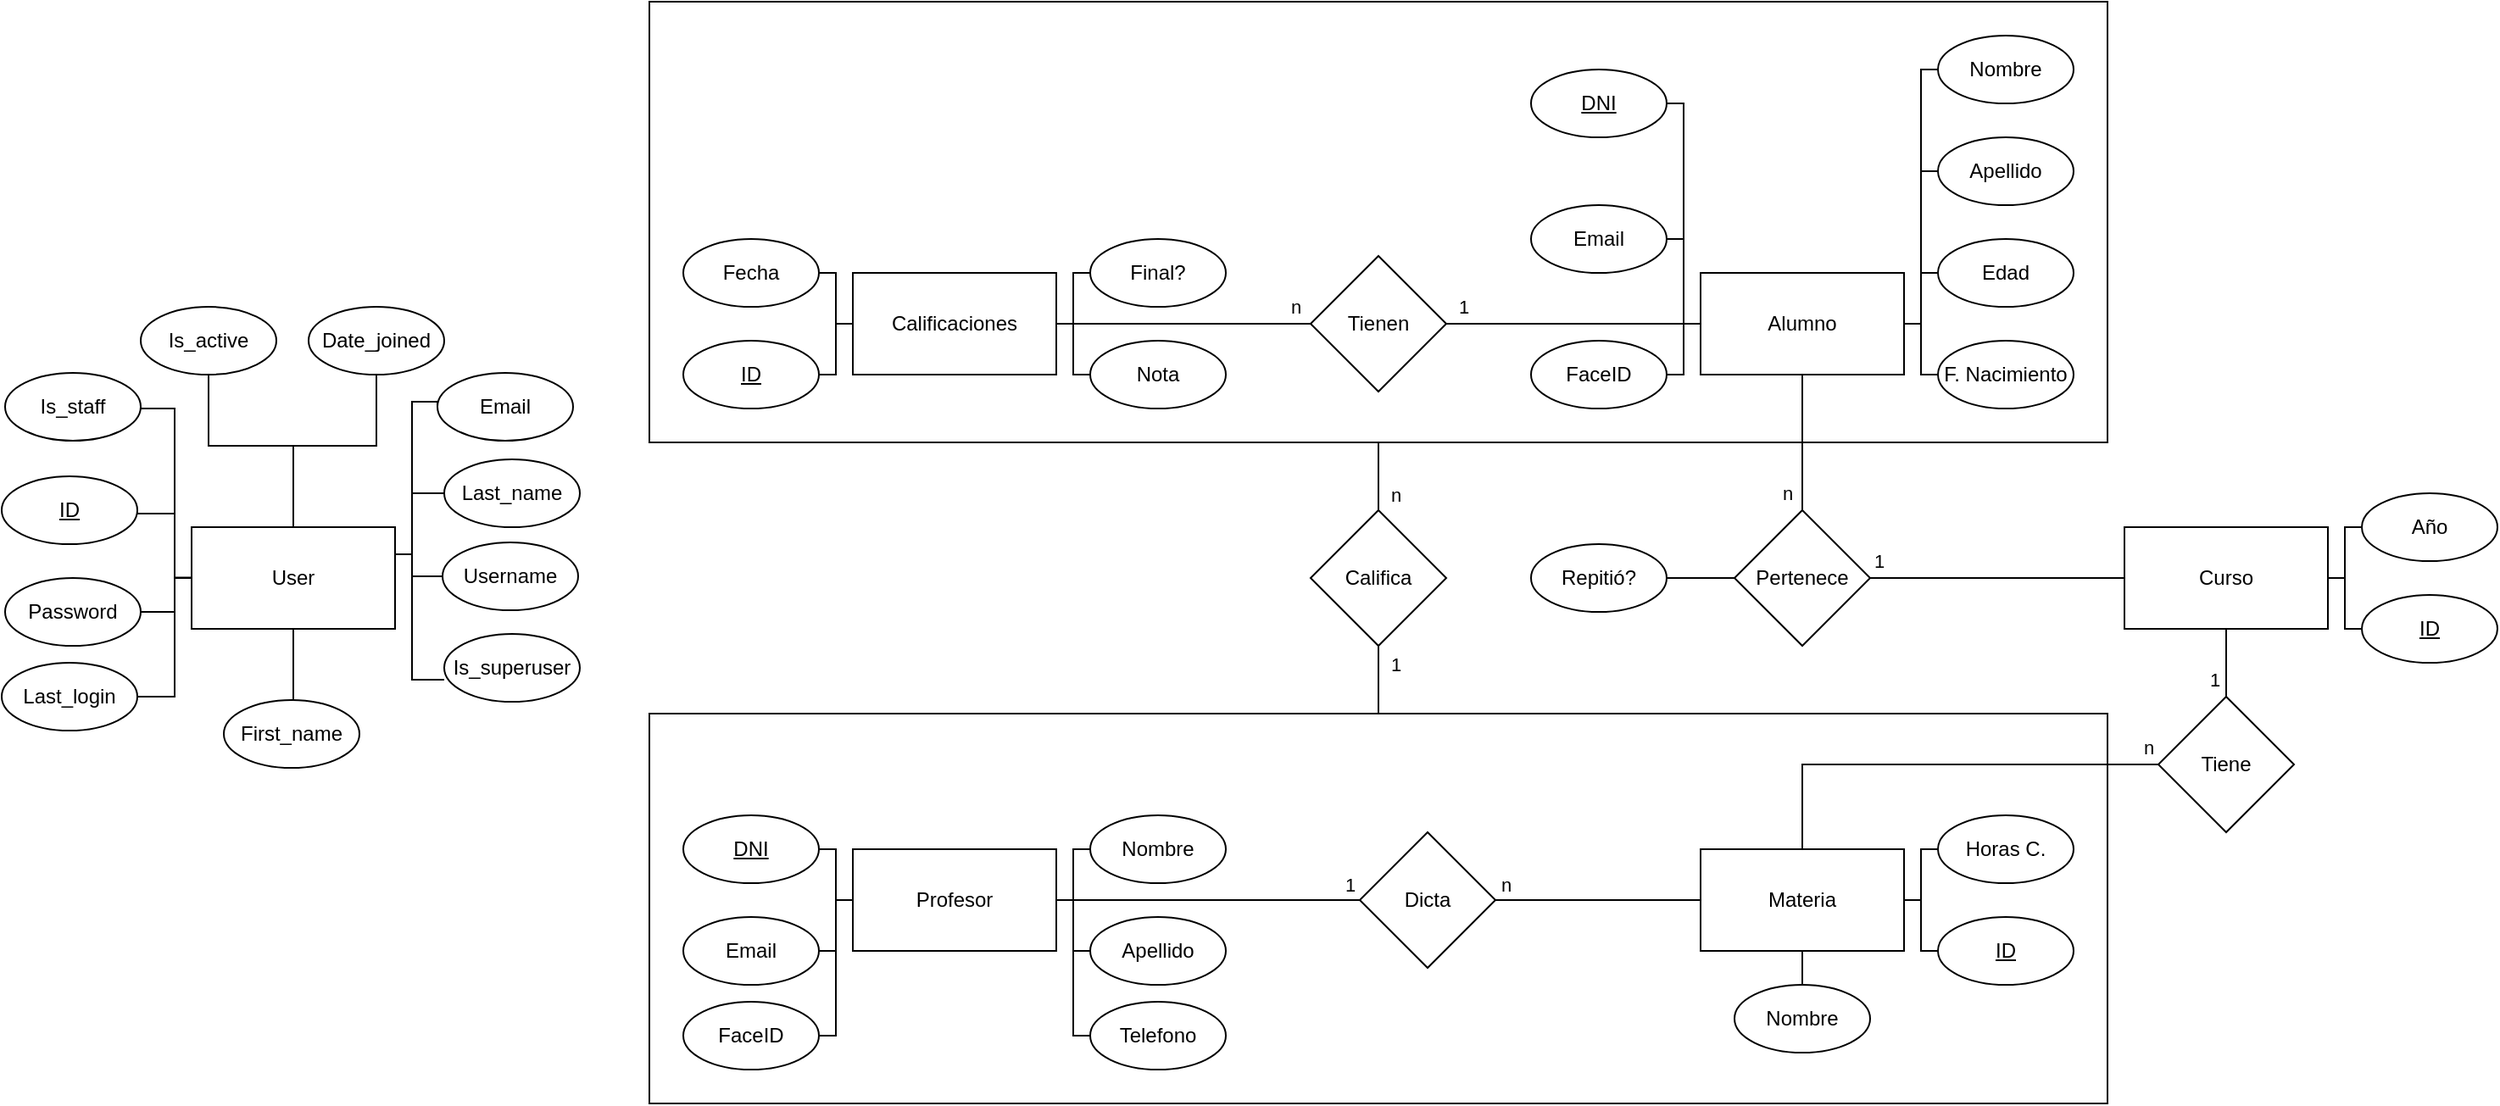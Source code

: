 <mxfile version="24.7.6">
  <diagram id="R2lEEEUBdFMjLlhIrx00" name="Page-1">
    <mxGraphModel grid="1" page="1" gridSize="10" guides="1" tooltips="1" connect="1" arrows="1" fold="1" pageScale="1" pageWidth="850" pageHeight="1100" math="0" shadow="0" extFonts="Permanent Marker^https://fonts.googleapis.com/css?family=Permanent+Marker">
      <root>
        <mxCell id="0" />
        <mxCell id="1" parent="0" />
        <mxCell id="k8_jNvHrLggQzwSoWiRg-73" value="" style="rounded=0;whiteSpace=wrap;html=1;fillColor=none;" vertex="1" parent="1">
          <mxGeometry x="30" y="30" width="860" height="260" as="geometry" />
        </mxCell>
        <mxCell id="k8_jNvHrLggQzwSoWiRg-87" style="edgeStyle=orthogonalEdgeStyle;rounded=0;orthogonalLoop=1;jettySize=auto;html=1;exitX=0.5;exitY=0;exitDx=0;exitDy=0;entryX=0.5;entryY=1;entryDx=0;entryDy=0;endArrow=none;endFill=0;" edge="1" parent="1" source="k8_jNvHrLggQzwSoWiRg-58" target="k8_jNvHrLggQzwSoWiRg-86">
          <mxGeometry relative="1" as="geometry" />
        </mxCell>
        <mxCell id="k8_jNvHrLggQzwSoWiRg-90" value="1" style="edgeLabel;html=1;align=center;verticalAlign=middle;resizable=0;points=[];" connectable="0" vertex="1" parent="k8_jNvHrLggQzwSoWiRg-87">
          <mxGeometry x="0.38" relative="1" as="geometry">
            <mxPoint x="10" y="-2" as="offset" />
          </mxGeometry>
        </mxCell>
        <mxCell id="k8_jNvHrLggQzwSoWiRg-58" value="" style="rounded=0;whiteSpace=wrap;html=1;fillColor=none;" vertex="1" parent="1">
          <mxGeometry x="30" y="450" width="860" height="230" as="geometry" />
        </mxCell>
        <mxCell id="k8_jNvHrLggQzwSoWiRg-37" style="edgeStyle=orthogonalEdgeStyle;rounded=0;orthogonalLoop=1;jettySize=auto;html=1;exitX=0;exitY=0.5;exitDx=0;exitDy=0;entryX=1;entryY=0.5;entryDx=0;entryDy=0;endArrow=none;endFill=0;" edge="1" parent="1" source="pmkh8e25fpv3-B7UxwSU-1" target="k8_jNvHrLggQzwSoWiRg-35">
          <mxGeometry relative="1" as="geometry">
            <Array as="points">
              <mxPoint x="140" y="560" />
              <mxPoint x="140" y="590" />
            </Array>
          </mxGeometry>
        </mxCell>
        <mxCell id="k8_jNvHrLggQzwSoWiRg-38" style="edgeStyle=orthogonalEdgeStyle;rounded=0;orthogonalLoop=1;jettySize=auto;html=1;exitX=0;exitY=0.5;exitDx=0;exitDy=0;entryX=1;entryY=0.5;entryDx=0;entryDy=0;endArrow=none;endFill=0;" edge="1" parent="1" source="pmkh8e25fpv3-B7UxwSU-1" target="k8_jNvHrLggQzwSoWiRg-36">
          <mxGeometry relative="1" as="geometry">
            <Array as="points">
              <mxPoint x="140" y="560" />
              <mxPoint x="140" y="530" />
            </Array>
          </mxGeometry>
        </mxCell>
        <mxCell id="k8_jNvHrLggQzwSoWiRg-39" style="edgeStyle=orthogonalEdgeStyle;rounded=0;orthogonalLoop=1;jettySize=auto;html=1;exitX=1;exitY=0.5;exitDx=0;exitDy=0;entryX=0;entryY=0.5;entryDx=0;entryDy=0;endArrow=none;endFill=0;" edge="1" parent="1" source="pmkh8e25fpv3-B7UxwSU-1" target="k8_jNvHrLggQzwSoWiRg-34">
          <mxGeometry relative="1" as="geometry">
            <Array as="points">
              <mxPoint x="280" y="560" />
              <mxPoint x="280" y="530" />
            </Array>
          </mxGeometry>
        </mxCell>
        <mxCell id="k8_jNvHrLggQzwSoWiRg-40" style="edgeStyle=orthogonalEdgeStyle;rounded=0;orthogonalLoop=1;jettySize=auto;html=1;exitX=1;exitY=0.5;exitDx=0;exitDy=0;entryX=0;entryY=0.5;entryDx=0;entryDy=0;endArrow=none;endFill=0;" edge="1" parent="1" source="pmkh8e25fpv3-B7UxwSU-1" target="k8_jNvHrLggQzwSoWiRg-33">
          <mxGeometry relative="1" as="geometry">
            <Array as="points">
              <mxPoint x="280" y="560" />
              <mxPoint x="280" y="590" />
            </Array>
          </mxGeometry>
        </mxCell>
        <mxCell id="k8_jNvHrLggQzwSoWiRg-59" style="edgeStyle=orthogonalEdgeStyle;rounded=0;orthogonalLoop=1;jettySize=auto;html=1;exitX=1;exitY=0.5;exitDx=0;exitDy=0;entryX=0;entryY=0.5;entryDx=0;entryDy=0;endArrow=none;endFill=0;" edge="1" parent="1" source="pmkh8e25fpv3-B7UxwSU-1" target="k8_jNvHrLggQzwSoWiRg-51">
          <mxGeometry relative="1" as="geometry" />
        </mxCell>
        <mxCell id="k8_jNvHrLggQzwSoWiRg-69" style="edgeStyle=orthogonalEdgeStyle;rounded=0;orthogonalLoop=1;jettySize=auto;html=1;exitX=1;exitY=0.5;exitDx=0;exitDy=0;entryX=0;entryY=0.5;entryDx=0;entryDy=0;endArrow=none;endFill=0;" edge="1" parent="1" source="pmkh8e25fpv3-B7UxwSU-1">
          <mxGeometry relative="1" as="geometry">
            <Array as="points">
              <mxPoint x="280" y="560" />
              <mxPoint x="280" y="640" />
            </Array>
            <mxPoint x="290" y="640" as="targetPoint" />
          </mxGeometry>
        </mxCell>
        <mxCell id="k8_jNvHrLggQzwSoWiRg-71" style="edgeStyle=orthogonalEdgeStyle;rounded=0;orthogonalLoop=1;jettySize=auto;html=1;exitX=0;exitY=0.5;exitDx=0;exitDy=0;entryX=1;entryY=0.5;entryDx=0;entryDy=0;endArrow=none;endFill=0;" edge="1" parent="1" source="pmkh8e25fpv3-B7UxwSU-1" target="k8_jNvHrLggQzwSoWiRg-61">
          <mxGeometry relative="1" as="geometry">
            <Array as="points">
              <mxPoint x="140" y="560" />
              <mxPoint x="140" y="640" />
            </Array>
          </mxGeometry>
        </mxCell>
        <mxCell id="pmkh8e25fpv3-B7UxwSU-1" value="Profesor" style="rounded=0;whiteSpace=wrap;html=1;" vertex="1" parent="1">
          <mxGeometry x="150" y="530" width="120" height="60" as="geometry" />
        </mxCell>
        <mxCell id="k8_jNvHrLggQzwSoWiRg-107" style="edgeStyle=orthogonalEdgeStyle;rounded=0;orthogonalLoop=1;jettySize=auto;html=1;exitX=1;exitY=0.5;exitDx=0;exitDy=0;entryX=0;entryY=0.5;entryDx=0;entryDy=0;endArrow=none;endFill=0;" edge="1" parent="1" source="pmkh8e25fpv3-B7UxwSU-3" target="k8_jNvHrLggQzwSoWiRg-84">
          <mxGeometry relative="1" as="geometry">
            <Array as="points">
              <mxPoint x="1030" y="370" />
              <mxPoint x="1030" y="400" />
            </Array>
          </mxGeometry>
        </mxCell>
        <mxCell id="k8_jNvHrLggQzwSoWiRg-108" style="edgeStyle=orthogonalEdgeStyle;rounded=0;orthogonalLoop=1;jettySize=auto;html=1;exitX=1;exitY=0.5;exitDx=0;exitDy=0;entryX=0;entryY=0.5;entryDx=0;entryDy=0;endArrow=none;endFill=0;" edge="1" parent="1" source="pmkh8e25fpv3-B7UxwSU-3" target="k8_jNvHrLggQzwSoWiRg-83">
          <mxGeometry relative="1" as="geometry">
            <Array as="points">
              <mxPoint x="1030" y="370" />
              <mxPoint x="1030" y="340" />
            </Array>
          </mxGeometry>
        </mxCell>
        <mxCell id="pmkh8e25fpv3-B7UxwSU-3" value="Curso" style="rounded=0;whiteSpace=wrap;html=1;" vertex="1" parent="1">
          <mxGeometry x="900" y="340" width="120" height="60" as="geometry" />
        </mxCell>
        <mxCell id="k8_jNvHrLggQzwSoWiRg-48" style="edgeStyle=orthogonalEdgeStyle;rounded=0;orthogonalLoop=1;jettySize=auto;html=1;exitX=0.5;exitY=1;exitDx=0;exitDy=0;entryX=0.5;entryY=0;entryDx=0;entryDy=0;endArrow=none;endFill=0;" edge="1" parent="1" source="pmkh8e25fpv3-B7UxwSU-4" target="k8_jNvHrLggQzwSoWiRg-47">
          <mxGeometry relative="1" as="geometry" />
        </mxCell>
        <mxCell id="k8_jNvHrLggQzwSoWiRg-49" style="edgeStyle=orthogonalEdgeStyle;rounded=0;orthogonalLoop=1;jettySize=auto;html=1;exitX=1;exitY=0.5;exitDx=0;exitDy=0;entryX=0;entryY=0.5;entryDx=0;entryDy=0;endArrow=none;endFill=0;" edge="1" parent="1" source="pmkh8e25fpv3-B7UxwSU-4" target="k8_jNvHrLggQzwSoWiRg-45">
          <mxGeometry relative="1" as="geometry">
            <Array as="points">
              <mxPoint x="780" y="560" />
              <mxPoint x="780" y="590" />
            </Array>
          </mxGeometry>
        </mxCell>
        <mxCell id="k8_jNvHrLggQzwSoWiRg-50" style="edgeStyle=orthogonalEdgeStyle;rounded=0;orthogonalLoop=1;jettySize=auto;html=1;exitX=1;exitY=0.5;exitDx=0;exitDy=0;entryX=0;entryY=0.5;entryDx=0;entryDy=0;endArrow=none;endFill=0;" edge="1" parent="1" source="pmkh8e25fpv3-B7UxwSU-4" target="k8_jNvHrLggQzwSoWiRg-46">
          <mxGeometry relative="1" as="geometry">
            <Array as="points">
              <mxPoint x="780" y="560" />
              <mxPoint x="780" y="530" />
            </Array>
          </mxGeometry>
        </mxCell>
        <mxCell id="k8_jNvHrLggQzwSoWiRg-97" style="edgeStyle=orthogonalEdgeStyle;rounded=0;orthogonalLoop=1;jettySize=auto;html=1;exitX=0.5;exitY=0;exitDx=0;exitDy=0;entryX=0;entryY=0.5;entryDx=0;entryDy=0;endArrow=none;endFill=0;" edge="1" parent="1" source="pmkh8e25fpv3-B7UxwSU-4" target="k8_jNvHrLggQzwSoWiRg-94">
          <mxGeometry relative="1" as="geometry">
            <Array as="points">
              <mxPoint x="710" y="480" />
              <mxPoint x="960" y="480" />
            </Array>
          </mxGeometry>
        </mxCell>
        <mxCell id="k8_jNvHrLggQzwSoWiRg-100" value="n" style="edgeLabel;html=1;align=center;verticalAlign=middle;resizable=0;points=[];" connectable="0" vertex="1" parent="k8_jNvHrLggQzwSoWiRg-97">
          <mxGeometry x="0.923" y="-1" relative="1" as="geometry">
            <mxPoint x="-19" y="-9" as="offset" />
          </mxGeometry>
        </mxCell>
        <mxCell id="pmkh8e25fpv3-B7UxwSU-4" value="Ma&lt;span style=&quot;background-color: initial;&quot;&gt;teria&lt;/span&gt;" style="rounded=0;whiteSpace=wrap;html=1;" vertex="1" parent="1">
          <mxGeometry x="650" y="530" width="120" height="60" as="geometry" />
        </mxCell>
        <mxCell id="k8_jNvHrLggQzwSoWiRg-27" style="edgeStyle=orthogonalEdgeStyle;rounded=0;orthogonalLoop=1;jettySize=auto;html=1;exitX=1;exitY=0.5;exitDx=0;exitDy=0;entryX=0;entryY=0.5;entryDx=0;entryDy=0;endArrow=none;endFill=0;" edge="1" parent="1" source="pmkh8e25fpv3-B7UxwSU-5" target="k8_jNvHrLggQzwSoWiRg-24">
          <mxGeometry relative="1" as="geometry">
            <Array as="points">
              <mxPoint x="280" y="220" />
              <mxPoint x="280" y="250" />
            </Array>
          </mxGeometry>
        </mxCell>
        <mxCell id="k8_jNvHrLggQzwSoWiRg-31" style="edgeStyle=orthogonalEdgeStyle;rounded=0;orthogonalLoop=1;jettySize=auto;html=1;exitX=0;exitY=0.5;exitDx=0;exitDy=0;entryX=1;entryY=0.5;entryDx=0;entryDy=0;endArrow=none;endFill=0;" edge="1" parent="1" source="pmkh8e25fpv3-B7UxwSU-5" target="k8_jNvHrLggQzwSoWiRg-22">
          <mxGeometry relative="1" as="geometry">
            <Array as="points">
              <mxPoint x="140" y="220" />
              <mxPoint x="140" y="190" />
            </Array>
          </mxGeometry>
        </mxCell>
        <mxCell id="k8_jNvHrLggQzwSoWiRg-32" style="edgeStyle=orthogonalEdgeStyle;rounded=0;orthogonalLoop=1;jettySize=auto;html=1;exitX=1;exitY=0.5;exitDx=0;exitDy=0;entryX=0;entryY=0.5;entryDx=0;entryDy=0;endArrow=none;endFill=0;" edge="1" parent="1" source="pmkh8e25fpv3-B7UxwSU-5" target="k8_jNvHrLggQzwSoWiRg-25">
          <mxGeometry relative="1" as="geometry">
            <Array as="points">
              <mxPoint x="280" y="220" />
              <mxPoint x="280" y="190" />
            </Array>
          </mxGeometry>
        </mxCell>
        <mxCell id="k8_jNvHrLggQzwSoWiRg-75" style="edgeStyle=orthogonalEdgeStyle;rounded=0;orthogonalLoop=1;jettySize=auto;html=1;exitX=1;exitY=0.5;exitDx=0;exitDy=0;entryX=0;entryY=0.5;entryDx=0;entryDy=0;endArrow=none;endFill=0;" edge="1" parent="1" source="pmkh8e25fpv3-B7UxwSU-5" target="k8_jNvHrLggQzwSoWiRg-74">
          <mxGeometry relative="1" as="geometry" />
        </mxCell>
        <mxCell id="k8_jNvHrLggQzwSoWiRg-77" value="n" style="edgeLabel;html=1;align=center;verticalAlign=middle;resizable=0;points=[];" connectable="0" vertex="1" parent="k8_jNvHrLggQzwSoWiRg-75">
          <mxGeometry x="0.872" relative="1" as="geometry">
            <mxPoint y="-10" as="offset" />
          </mxGeometry>
        </mxCell>
        <mxCell id="pmkh8e25fpv3-B7UxwSU-5" value="Calificaciones" style="rounded=0;whiteSpace=wrap;html=1;" vertex="1" parent="1">
          <mxGeometry x="150" y="190" width="120" height="60" as="geometry" />
        </mxCell>
        <mxCell id="k8_jNvHrLggQzwSoWiRg-9" style="edgeStyle=orthogonalEdgeStyle;rounded=0;orthogonalLoop=1;jettySize=auto;html=1;exitX=1;exitY=0.5;exitDx=0;exitDy=0;entryX=0;entryY=0.5;entryDx=0;entryDy=0;endArrow=none;endFill=0;" edge="1" parent="1" source="pmkh8e25fpv3-B7UxwSU-6" target="k8_jNvHrLggQzwSoWiRg-5">
          <mxGeometry relative="1" as="geometry">
            <Array as="points">
              <mxPoint x="780" y="220" />
              <mxPoint x="780" y="250" />
            </Array>
          </mxGeometry>
        </mxCell>
        <mxCell id="k8_jNvHrLggQzwSoWiRg-10" style="edgeStyle=orthogonalEdgeStyle;rounded=0;orthogonalLoop=1;jettySize=auto;html=1;exitX=1;exitY=0.5;exitDx=0;exitDy=0;entryX=0;entryY=0.5;entryDx=0;entryDy=0;endArrow=none;endFill=0;" edge="1" parent="1" source="pmkh8e25fpv3-B7UxwSU-6" target="k8_jNvHrLggQzwSoWiRg-4">
          <mxGeometry relative="1" as="geometry">
            <Array as="points">
              <mxPoint x="780" y="220" />
              <mxPoint x="780" y="190" />
            </Array>
          </mxGeometry>
        </mxCell>
        <mxCell id="k8_jNvHrLggQzwSoWiRg-12" style="edgeStyle=orthogonalEdgeStyle;rounded=0;orthogonalLoop=1;jettySize=auto;html=1;exitX=1;exitY=0.5;exitDx=0;exitDy=0;entryX=0;entryY=0.5;entryDx=0;entryDy=0;endArrow=none;endFill=0;" edge="1" parent="1" source="pmkh8e25fpv3-B7UxwSU-6" target="k8_jNvHrLggQzwSoWiRg-1">
          <mxGeometry relative="1" as="geometry">
            <Array as="points">
              <mxPoint x="780" y="220" />
              <mxPoint x="780" y="130" />
            </Array>
          </mxGeometry>
        </mxCell>
        <mxCell id="k8_jNvHrLggQzwSoWiRg-13" style="edgeStyle=orthogonalEdgeStyle;rounded=0;orthogonalLoop=1;jettySize=auto;html=1;exitX=1;exitY=0.5;exitDx=0;exitDy=0;entryX=0;entryY=0.5;entryDx=0;entryDy=0;endArrow=none;endFill=0;" edge="1" parent="1" source="pmkh8e25fpv3-B7UxwSU-6" target="k8_jNvHrLggQzwSoWiRg-2">
          <mxGeometry relative="1" as="geometry">
            <Array as="points">
              <mxPoint x="780" y="220" />
              <mxPoint x="780" y="70" />
            </Array>
          </mxGeometry>
        </mxCell>
        <mxCell id="k8_jNvHrLggQzwSoWiRg-16" style="edgeStyle=orthogonalEdgeStyle;rounded=0;orthogonalLoop=1;jettySize=auto;html=1;exitX=0;exitY=0.5;exitDx=0;exitDy=0;entryX=1;entryY=0.5;entryDx=0;entryDy=0;endArrow=none;endFill=0;" edge="1" parent="1" source="pmkh8e25fpv3-B7UxwSU-6" target="k8_jNvHrLggQzwSoWiRg-6">
          <mxGeometry relative="1" as="geometry">
            <Array as="points">
              <mxPoint x="640" y="220" />
              <mxPoint x="640" y="250" />
            </Array>
          </mxGeometry>
        </mxCell>
        <mxCell id="k8_jNvHrLggQzwSoWiRg-17" style="edgeStyle=orthogonalEdgeStyle;rounded=0;orthogonalLoop=1;jettySize=auto;html=1;exitX=0;exitY=0.5;exitDx=0;exitDy=0;entryX=1;entryY=0.5;entryDx=0;entryDy=0;endArrow=none;endFill=0;" edge="1" parent="1" source="pmkh8e25fpv3-B7UxwSU-6" target="k8_jNvHrLggQzwSoWiRg-3">
          <mxGeometry relative="1" as="geometry">
            <Array as="points">
              <mxPoint x="640" y="220" />
              <mxPoint x="640" y="170" />
            </Array>
          </mxGeometry>
        </mxCell>
        <mxCell id="k8_jNvHrLggQzwSoWiRg-18" style="edgeStyle=orthogonalEdgeStyle;rounded=0;orthogonalLoop=1;jettySize=auto;html=1;exitX=0;exitY=0.5;exitDx=0;exitDy=0;entryX=1;entryY=0.5;entryDx=0;entryDy=0;endArrow=none;endFill=0;" edge="1" parent="1" source="pmkh8e25fpv3-B7UxwSU-6" target="k8_jNvHrLggQzwSoWiRg-7">
          <mxGeometry relative="1" as="geometry">
            <Array as="points">
              <mxPoint x="640" y="220" />
              <mxPoint x="640" y="90" />
            </Array>
          </mxGeometry>
        </mxCell>
        <mxCell id="k8_jNvHrLggQzwSoWiRg-76" style="edgeStyle=orthogonalEdgeStyle;rounded=0;orthogonalLoop=1;jettySize=auto;html=1;exitX=0;exitY=0.5;exitDx=0;exitDy=0;entryX=1;entryY=0.5;entryDx=0;entryDy=0;endArrow=none;endFill=0;" edge="1" parent="1" source="pmkh8e25fpv3-B7UxwSU-6" target="k8_jNvHrLggQzwSoWiRg-74">
          <mxGeometry relative="1" as="geometry" />
        </mxCell>
        <mxCell id="k8_jNvHrLggQzwSoWiRg-81" value="1" style="edgeLabel;html=1;align=center;verticalAlign=middle;resizable=0;points=[];" connectable="0" vertex="1" parent="k8_jNvHrLggQzwSoWiRg-76">
          <mxGeometry x="0.76" y="1" relative="1" as="geometry">
            <mxPoint x="-8" y="-11" as="offset" />
          </mxGeometry>
        </mxCell>
        <mxCell id="k8_jNvHrLggQzwSoWiRg-91" style="edgeStyle=orthogonalEdgeStyle;rounded=0;orthogonalLoop=1;jettySize=auto;html=1;exitX=0.5;exitY=1;exitDx=0;exitDy=0;entryX=0.5;entryY=0;entryDx=0;entryDy=0;endArrow=none;endFill=0;" edge="1" parent="1" source="pmkh8e25fpv3-B7UxwSU-6" target="k8_jNvHrLggQzwSoWiRg-85">
          <mxGeometry relative="1" as="geometry" />
        </mxCell>
        <mxCell id="k8_jNvHrLggQzwSoWiRg-106" value="n" style="edgeLabel;html=1;align=center;verticalAlign=middle;resizable=0;points=[];" connectable="0" vertex="1" parent="k8_jNvHrLggQzwSoWiRg-91">
          <mxGeometry x="0.73" relative="1" as="geometry">
            <mxPoint x="-9" y="1" as="offset" />
          </mxGeometry>
        </mxCell>
        <mxCell id="pmkh8e25fpv3-B7UxwSU-6" value="Alumno" style="rounded=0;whiteSpace=wrap;html=1;" vertex="1" parent="1">
          <mxGeometry x="650" y="190" width="120" height="60" as="geometry" />
        </mxCell>
        <mxCell id="k8_jNvHrLggQzwSoWiRg-1" value="Apellido" style="ellipse;whiteSpace=wrap;html=1;" vertex="1" parent="1">
          <mxGeometry x="790" y="110" width="80" height="40" as="geometry" />
        </mxCell>
        <mxCell id="k8_jNvHrLggQzwSoWiRg-2" value="Nombre" style="ellipse;whiteSpace=wrap;html=1;" vertex="1" parent="1">
          <mxGeometry x="790" y="50" width="80" height="40" as="geometry" />
        </mxCell>
        <mxCell id="k8_jNvHrLggQzwSoWiRg-3" value="Email" style="ellipse;whiteSpace=wrap;html=1;" vertex="1" parent="1">
          <mxGeometry x="550" y="150" width="80" height="40" as="geometry" />
        </mxCell>
        <mxCell id="k8_jNvHrLggQzwSoWiRg-4" value="Edad" style="ellipse;whiteSpace=wrap;html=1;" vertex="1" parent="1">
          <mxGeometry x="790" y="170" width="80" height="40" as="geometry" />
        </mxCell>
        <mxCell id="k8_jNvHrLggQzwSoWiRg-5" value="F. Nacimiento" style="ellipse;whiteSpace=wrap;html=1;" vertex="1" parent="1">
          <mxGeometry x="790" y="230" width="80" height="40" as="geometry" />
        </mxCell>
        <mxCell id="k8_jNvHrLggQzwSoWiRg-6" value="FaceID" style="ellipse;whiteSpace=wrap;html=1;" vertex="1" parent="1">
          <mxGeometry x="550" y="230" width="80" height="40" as="geometry" />
        </mxCell>
        <mxCell id="k8_jNvHrLggQzwSoWiRg-7" value="&lt;u&gt;DNI&lt;/u&gt;" style="ellipse;whiteSpace=wrap;html=1;" vertex="1" parent="1">
          <mxGeometry x="550" y="70" width="80" height="40" as="geometry" />
        </mxCell>
        <mxCell id="k8_jNvHrLggQzwSoWiRg-26" style="edgeStyle=orthogonalEdgeStyle;rounded=0;orthogonalLoop=1;jettySize=auto;html=1;exitX=1;exitY=0.5;exitDx=0;exitDy=0;entryX=0;entryY=0.5;entryDx=0;entryDy=0;endArrow=none;endFill=0;" edge="1" parent="1" source="k8_jNvHrLggQzwSoWiRg-21" target="pmkh8e25fpv3-B7UxwSU-5">
          <mxGeometry relative="1" as="geometry">
            <Array as="points">
              <mxPoint x="140" y="250" />
              <mxPoint x="140" y="220" />
            </Array>
          </mxGeometry>
        </mxCell>
        <mxCell id="k8_jNvHrLggQzwSoWiRg-21" value="&lt;u&gt;ID&lt;/u&gt;" style="ellipse;whiteSpace=wrap;html=1;" vertex="1" parent="1">
          <mxGeometry x="50" y="230" width="80" height="40" as="geometry" />
        </mxCell>
        <mxCell id="k8_jNvHrLggQzwSoWiRg-22" value="Fecha" style="ellipse;whiteSpace=wrap;html=1;" vertex="1" parent="1">
          <mxGeometry x="50" y="170" width="80" height="40" as="geometry" />
        </mxCell>
        <mxCell id="k8_jNvHrLggQzwSoWiRg-24" value="Nota" style="ellipse;whiteSpace=wrap;html=1;" vertex="1" parent="1">
          <mxGeometry x="290" y="230" width="80" height="40" as="geometry" />
        </mxCell>
        <mxCell id="k8_jNvHrLggQzwSoWiRg-25" value="Final?" style="ellipse;whiteSpace=wrap;html=1;" vertex="1" parent="1">
          <mxGeometry x="290" y="170" width="80" height="40" as="geometry" />
        </mxCell>
        <mxCell id="k8_jNvHrLggQzwSoWiRg-33" value="Apellido" style="ellipse;whiteSpace=wrap;html=1;" vertex="1" parent="1">
          <mxGeometry x="290" y="570" width="80" height="40" as="geometry" />
        </mxCell>
        <mxCell id="k8_jNvHrLggQzwSoWiRg-34" value="Nombre" style="ellipse;whiteSpace=wrap;html=1;" vertex="1" parent="1">
          <mxGeometry x="290" y="510" width="80" height="40" as="geometry" />
        </mxCell>
        <mxCell id="k8_jNvHrLggQzwSoWiRg-35" value="Email" style="ellipse;whiteSpace=wrap;html=1;" vertex="1" parent="1">
          <mxGeometry x="50" y="570" width="80" height="40" as="geometry" />
        </mxCell>
        <mxCell id="k8_jNvHrLggQzwSoWiRg-36" value="&lt;u&gt;DNI&lt;/u&gt;" style="ellipse;whiteSpace=wrap;html=1;" vertex="1" parent="1">
          <mxGeometry x="50" y="510" width="80" height="40" as="geometry" />
        </mxCell>
        <mxCell id="k8_jNvHrLggQzwSoWiRg-45" value="&lt;u&gt;ID&lt;/u&gt;" style="ellipse;whiteSpace=wrap;html=1;" vertex="1" parent="1">
          <mxGeometry x="790" y="570" width="80" height="40" as="geometry" />
        </mxCell>
        <mxCell id="k8_jNvHrLggQzwSoWiRg-46" value="Horas C." style="ellipse;whiteSpace=wrap;html=1;" vertex="1" parent="1">
          <mxGeometry x="790" y="510" width="80" height="40" as="geometry" />
        </mxCell>
        <mxCell id="k8_jNvHrLggQzwSoWiRg-47" value="Nombre" style="ellipse;whiteSpace=wrap;html=1;" vertex="1" parent="1">
          <mxGeometry x="670" y="610" width="80" height="40" as="geometry" />
        </mxCell>
        <mxCell id="k8_jNvHrLggQzwSoWiRg-53" style="edgeStyle=orthogonalEdgeStyle;rounded=0;orthogonalLoop=1;jettySize=auto;html=1;exitX=1;exitY=0.5;exitDx=0;exitDy=0;entryX=0;entryY=0.5;entryDx=0;entryDy=0;endArrow=none;endFill=0;" edge="1" parent="1" source="k8_jNvHrLggQzwSoWiRg-51" target="pmkh8e25fpv3-B7UxwSU-4">
          <mxGeometry relative="1" as="geometry" />
        </mxCell>
        <mxCell id="k8_jNvHrLggQzwSoWiRg-51" value="Dicta" style="rhombus;whiteSpace=wrap;html=1;" vertex="1" parent="1">
          <mxGeometry x="449" y="520" width="80" height="80" as="geometry" />
        </mxCell>
        <mxCell id="k8_jNvHrLggQzwSoWiRg-56" value="n" style="edgeLabel;html=1;align=center;verticalAlign=middle;resizable=0;points=[];" connectable="0" vertex="1" parent="1">
          <mxGeometry x="462.003" y="510" as="geometry">
            <mxPoint x="73" y="41" as="offset" />
          </mxGeometry>
        </mxCell>
        <mxCell id="k8_jNvHrLggQzwSoWiRg-60" value="1" style="edgeLabel;html=1;align=center;verticalAlign=middle;resizable=0;points=[];" connectable="0" vertex="1" parent="1">
          <mxGeometry x="370.003" y="510" as="geometry">
            <mxPoint x="73" y="41" as="offset" />
          </mxGeometry>
        </mxCell>
        <mxCell id="k8_jNvHrLggQzwSoWiRg-61" value="FaceID" style="ellipse;whiteSpace=wrap;html=1;" vertex="1" parent="1">
          <mxGeometry x="50" y="620" width="80" height="40" as="geometry" />
        </mxCell>
        <mxCell id="k8_jNvHrLggQzwSoWiRg-63" value="Telefono" style="ellipse;whiteSpace=wrap;html=1;" vertex="1" parent="1">
          <mxGeometry x="290" y="620" width="80" height="40" as="geometry" />
        </mxCell>
        <mxCell id="k8_jNvHrLggQzwSoWiRg-74" value="Tienen" style="rhombus;whiteSpace=wrap;html=1;" vertex="1" parent="1">
          <mxGeometry x="420" y="180" width="80" height="80" as="geometry" />
        </mxCell>
        <mxCell id="k8_jNvHrLggQzwSoWiRg-83" value="Año" style="ellipse;whiteSpace=wrap;html=1;" vertex="1" parent="1">
          <mxGeometry x="1040" y="320" width="80" height="40" as="geometry" />
        </mxCell>
        <mxCell id="k8_jNvHrLggQzwSoWiRg-84" value="&lt;u&gt;ID&lt;/u&gt;" style="ellipse;whiteSpace=wrap;html=1;" vertex="1" parent="1">
          <mxGeometry x="1040" y="380" width="80" height="40" as="geometry" />
        </mxCell>
        <mxCell id="k8_jNvHrLggQzwSoWiRg-101" style="edgeStyle=orthogonalEdgeStyle;rounded=0;orthogonalLoop=1;jettySize=auto;html=1;exitX=1;exitY=0.5;exitDx=0;exitDy=0;entryX=0;entryY=0.5;entryDx=0;entryDy=0;endArrow=none;endFill=0;" edge="1" parent="1" source="k8_jNvHrLggQzwSoWiRg-85" target="pmkh8e25fpv3-B7UxwSU-3">
          <mxGeometry relative="1" as="geometry" />
        </mxCell>
        <mxCell id="k8_jNvHrLggQzwSoWiRg-85" value="Pertenece" style="rhombus;whiteSpace=wrap;html=1;" vertex="1" parent="1">
          <mxGeometry x="670" y="330" width="80" height="80" as="geometry" />
        </mxCell>
        <mxCell id="k8_jNvHrLggQzwSoWiRg-88" style="edgeStyle=orthogonalEdgeStyle;rounded=0;orthogonalLoop=1;jettySize=auto;html=1;exitX=0.5;exitY=0;exitDx=0;exitDy=0;entryX=0.5;entryY=1;entryDx=0;entryDy=0;endArrow=none;endFill=0;" edge="1" parent="1" source="k8_jNvHrLggQzwSoWiRg-86" target="k8_jNvHrLggQzwSoWiRg-73">
          <mxGeometry relative="1" as="geometry" />
        </mxCell>
        <mxCell id="k8_jNvHrLggQzwSoWiRg-89" value="n" style="edgeLabel;html=1;align=center;verticalAlign=middle;resizable=0;points=[];" connectable="0" vertex="1" parent="k8_jNvHrLggQzwSoWiRg-88">
          <mxGeometry x="-0.32" relative="1" as="geometry">
            <mxPoint x="10" y="4" as="offset" />
          </mxGeometry>
        </mxCell>
        <mxCell id="k8_jNvHrLggQzwSoWiRg-86" value="Califica" style="rhombus;whiteSpace=wrap;html=1;" vertex="1" parent="1">
          <mxGeometry x="420" y="330" width="80" height="80" as="geometry" />
        </mxCell>
        <mxCell id="k8_jNvHrLggQzwSoWiRg-98" style="edgeStyle=orthogonalEdgeStyle;rounded=0;orthogonalLoop=1;jettySize=auto;html=1;exitX=0.5;exitY=0;exitDx=0;exitDy=0;entryX=0.5;entryY=1;entryDx=0;entryDy=0;endArrow=none;endFill=0;" edge="1" parent="1" source="k8_jNvHrLggQzwSoWiRg-94" target="pmkh8e25fpv3-B7UxwSU-3">
          <mxGeometry relative="1" as="geometry" />
        </mxCell>
        <mxCell id="k8_jNvHrLggQzwSoWiRg-99" value="1" style="edgeLabel;html=1;align=center;verticalAlign=middle;resizable=0;points=[];" connectable="0" vertex="1" parent="k8_jNvHrLggQzwSoWiRg-98">
          <mxGeometry x="-0.471" y="2" relative="1" as="geometry">
            <mxPoint x="-5" as="offset" />
          </mxGeometry>
        </mxCell>
        <mxCell id="k8_jNvHrLggQzwSoWiRg-94" value="Tiene" style="rhombus;whiteSpace=wrap;html=1;" vertex="1" parent="1">
          <mxGeometry x="920" y="440" width="80" height="80" as="geometry" />
        </mxCell>
        <mxCell id="k8_jNvHrLggQzwSoWiRg-104" style="edgeStyle=orthogonalEdgeStyle;rounded=0;orthogonalLoop=1;jettySize=auto;html=1;exitX=1;exitY=0.5;exitDx=0;exitDy=0;entryX=0;entryY=0.5;entryDx=0;entryDy=0;endArrow=none;endFill=0;" edge="1" parent="1" source="k8_jNvHrLggQzwSoWiRg-102" target="k8_jNvHrLggQzwSoWiRg-85">
          <mxGeometry relative="1" as="geometry" />
        </mxCell>
        <mxCell id="k8_jNvHrLggQzwSoWiRg-105" value="1" style="edgeLabel;html=1;align=center;verticalAlign=middle;resizable=0;points=[];" connectable="0" vertex="1" parent="k8_jNvHrLggQzwSoWiRg-104">
          <mxGeometry x="0.44" y="1" relative="1" as="geometry">
            <mxPoint x="96" y="-9" as="offset" />
          </mxGeometry>
        </mxCell>
        <mxCell id="k8_jNvHrLggQzwSoWiRg-102" value="Repitió?" style="ellipse;whiteSpace=wrap;html=1;" vertex="1" parent="1">
          <mxGeometry x="550" y="350" width="80" height="40" as="geometry" />
        </mxCell>
        <mxCell id="6_fZnPyAqWgWQQ5S0gIv-15" style="edgeStyle=orthogonalEdgeStyle;rounded=0;orthogonalLoop=1;jettySize=auto;html=1;exitX=0;exitY=1;exitDx=0;exitDy=0;entryX=1;entryY=0.5;entryDx=0;entryDy=0;endArrow=none;endFill=0;" edge="1" parent="1" source="6_fZnPyAqWgWQQ5S0gIv-1" target="6_fZnPyAqWgWQQ5S0gIv-5">
          <mxGeometry relative="1" as="geometry">
            <Array as="points">
              <mxPoint x="-240" y="370" />
              <mxPoint x="-250" y="370" />
              <mxPoint x="-250" y="440" />
            </Array>
          </mxGeometry>
        </mxCell>
        <mxCell id="6_fZnPyAqWgWQQ5S0gIv-16" style="edgeStyle=orthogonalEdgeStyle;rounded=0;orthogonalLoop=1;jettySize=auto;html=1;exitX=0;exitY=0.5;exitDx=0;exitDy=0;entryX=1;entryY=0.5;entryDx=0;entryDy=0;endArrow=none;endFill=0;" edge="1" parent="1" source="6_fZnPyAqWgWQQ5S0gIv-1" target="6_fZnPyAqWgWQQ5S0gIv-3">
          <mxGeometry relative="1" as="geometry">
            <Array as="points">
              <mxPoint x="-250" y="370" />
              <mxPoint x="-250" y="390" />
            </Array>
          </mxGeometry>
        </mxCell>
        <mxCell id="6_fZnPyAqWgWQQ5S0gIv-1" value="User" style="rounded=0;whiteSpace=wrap;html=1;" vertex="1" parent="1">
          <mxGeometry x="-240" y="340" width="120" height="60" as="geometry" />
        </mxCell>
        <mxCell id="6_fZnPyAqWgWQQ5S0gIv-2" value="&lt;u&gt;ID&lt;/u&gt;" style="ellipse;whiteSpace=wrap;html=1;" vertex="1" parent="1">
          <mxGeometry x="-352" y="310" width="80" height="40" as="geometry" />
        </mxCell>
        <mxCell id="6_fZnPyAqWgWQQ5S0gIv-3" value="Password" style="ellipse;whiteSpace=wrap;html=1;" vertex="1" parent="1">
          <mxGeometry x="-350" y="370" width="80" height="40" as="geometry" />
        </mxCell>
        <mxCell id="6_fZnPyAqWgWQQ5S0gIv-5" value="Last_login" style="ellipse;whiteSpace=wrap;html=1;" vertex="1" parent="1">
          <mxGeometry x="-352" y="420" width="80" height="40" as="geometry" />
        </mxCell>
        <mxCell id="6_fZnPyAqWgWQQ5S0gIv-6" value="Is_superuser" style="ellipse;whiteSpace=wrap;html=1;" vertex="1" parent="1">
          <mxGeometry x="-91" y="403" width="80" height="40" as="geometry" />
        </mxCell>
        <mxCell id="6_fZnPyAqWgWQQ5S0gIv-7" value="Username" style="ellipse;whiteSpace=wrap;html=1;" vertex="1" parent="1">
          <mxGeometry x="-92" y="349" width="80" height="40" as="geometry" />
        </mxCell>
        <mxCell id="6_fZnPyAqWgWQQ5S0gIv-8" value="Last_name" style="ellipse;whiteSpace=wrap;html=1;" vertex="1" parent="1">
          <mxGeometry x="-91" y="300" width="80" height="40" as="geometry" />
        </mxCell>
        <mxCell id="6_fZnPyAqWgWQQ5S0gIv-9" value="Email" style="ellipse;whiteSpace=wrap;html=1;" vertex="1" parent="1">
          <mxGeometry x="-95" y="249" width="80" height="40" as="geometry" />
        </mxCell>
        <mxCell id="6_fZnPyAqWgWQQ5S0gIv-10" value="Is_staff" style="ellipse;whiteSpace=wrap;html=1;" vertex="1" parent="1">
          <mxGeometry x="-350" y="249" width="80" height="40" as="geometry" />
        </mxCell>
        <mxCell id="6_fZnPyAqWgWQQ5S0gIv-11" value="Is_active" style="ellipse;whiteSpace=wrap;html=1;" vertex="1" parent="1">
          <mxGeometry x="-270" y="210" width="80" height="40" as="geometry" />
        </mxCell>
        <mxCell id="6_fZnPyAqWgWQQ5S0gIv-13" value="Date_joined" style="ellipse;whiteSpace=wrap;html=1;" vertex="1" parent="1">
          <mxGeometry x="-171" y="210" width="80" height="40" as="geometry" />
        </mxCell>
        <mxCell id="6_fZnPyAqWgWQQ5S0gIv-14" value="First_name" style="ellipse;whiteSpace=wrap;html=1;" vertex="1" parent="1">
          <mxGeometry x="-221" y="442" width="80" height="40" as="geometry" />
        </mxCell>
        <mxCell id="6_fZnPyAqWgWQQ5S0gIv-18" style="edgeStyle=orthogonalEdgeStyle;rounded=0;orthogonalLoop=1;jettySize=auto;html=1;exitX=0.25;exitY=1;exitDx=0;exitDy=0;endArrow=none;endFill=0;" edge="1" parent="1">
          <mxGeometry relative="1" as="geometry">
            <mxPoint x="-180" y="442" as="targetPoint" />
            <Array as="points">
              <mxPoint x="-180" y="400" />
              <mxPoint x="-180" y="442" />
            </Array>
            <mxPoint x="-223" y="400" as="sourcePoint" />
          </mxGeometry>
        </mxCell>
        <mxCell id="6_fZnPyAqWgWQQ5S0gIv-21" style="edgeStyle=orthogonalEdgeStyle;rounded=0;orthogonalLoop=1;jettySize=auto;html=1;exitX=0;exitY=0.5;exitDx=0;exitDy=0;endArrow=none;endFill=0;entryX=1;entryY=0.5;entryDx=0;entryDy=0;" edge="1" parent="1" target="6_fZnPyAqWgWQQ5S0gIv-2">
          <mxGeometry relative="1" as="geometry">
            <mxPoint x="-240" y="369.75" as="sourcePoint" />
            <mxPoint x="-260" y="330" as="targetPoint" />
            <Array as="points">
              <mxPoint x="-250" y="370" />
              <mxPoint x="-250" y="332" />
            </Array>
          </mxGeometry>
        </mxCell>
        <mxCell id="6_fZnPyAqWgWQQ5S0gIv-22" style="edgeStyle=orthogonalEdgeStyle;rounded=0;orthogonalLoop=1;jettySize=auto;html=1;endArrow=none;endFill=0;entryX=1;entryY=0.5;entryDx=0;entryDy=0;" edge="1" parent="1" target="6_fZnPyAqWgWQQ5S0gIv-10">
          <mxGeometry relative="1" as="geometry">
            <mxPoint x="-240" y="370" as="sourcePoint" />
            <mxPoint x="-250" y="270" as="targetPoint" />
            <Array as="points">
              <mxPoint x="-250" y="370" />
              <mxPoint x="-250" y="270" />
            </Array>
          </mxGeometry>
        </mxCell>
        <mxCell id="joe1WCi2KHZKQevoDmOq-4" style="edgeStyle=orthogonalEdgeStyle;rounded=0;orthogonalLoop=1;jettySize=auto;html=1;endArrow=none;endFill=0;exitX=1;exitY=0.5;exitDx=0;exitDy=0;entryX=0;entryY=0.5;entryDx=0;entryDy=0;" edge="1" parent="1" target="6_fZnPyAqWgWQQ5S0gIv-9">
          <mxGeometry relative="1" as="geometry">
            <mxPoint x="-120" y="356" as="sourcePoint" />
            <mxPoint x="-100" y="266" as="targetPoint" />
            <Array as="points">
              <mxPoint x="-110" y="356" />
              <mxPoint x="-110" y="266" />
              <mxPoint x="-95" y="266" />
            </Array>
          </mxGeometry>
        </mxCell>
        <mxCell id="joe1WCi2KHZKQevoDmOq-5" style="edgeStyle=orthogonalEdgeStyle;rounded=0;orthogonalLoop=1;jettySize=auto;html=1;endArrow=none;endFill=0;entryX=0;entryY=0.5;entryDx=0;entryDy=0;" edge="1" parent="1" target="6_fZnPyAqWgWQQ5S0gIv-8">
          <mxGeometry relative="1" as="geometry">
            <mxPoint x="-110" y="356" as="sourcePoint" />
            <mxPoint x="-100" y="320" as="targetPoint" />
            <Array as="points">
              <mxPoint x="-110" y="320" />
            </Array>
          </mxGeometry>
        </mxCell>
        <mxCell id="joe1WCi2KHZKQevoDmOq-6" style="edgeStyle=orthogonalEdgeStyle;rounded=0;orthogonalLoop=1;jettySize=auto;html=1;endArrow=none;endFill=0;exitX=1;exitY=0.25;exitDx=0;exitDy=0;entryX=0;entryY=0.5;entryDx=0;entryDy=0;" edge="1" parent="1" target="6_fZnPyAqWgWQQ5S0gIv-7">
          <mxGeometry relative="1" as="geometry">
            <mxPoint x="-120" y="356" as="sourcePoint" />
            <mxPoint x="-110" y="370" as="targetPoint" />
            <Array as="points">
              <mxPoint x="-110" y="356" />
              <mxPoint x="-110" y="369" />
            </Array>
          </mxGeometry>
        </mxCell>
        <mxCell id="joe1WCi2KHZKQevoDmOq-7" style="edgeStyle=orthogonalEdgeStyle;rounded=0;orthogonalLoop=1;jettySize=auto;html=1;endArrow=none;endFill=0;entryX=0.5;entryY=0;entryDx=0;entryDy=0;" edge="1" parent="1">
          <mxGeometry relative="1" as="geometry">
            <mxPoint x="-230" y="250" as="sourcePoint" />
            <mxPoint x="-180" y="340" as="targetPoint" />
            <Array as="points">
              <mxPoint x="-230" y="292" />
              <mxPoint x="-180" y="292" />
            </Array>
          </mxGeometry>
        </mxCell>
        <mxCell id="joe1WCi2KHZKQevoDmOq-9" style="edgeStyle=orthogonalEdgeStyle;rounded=0;orthogonalLoop=1;jettySize=auto;html=1;endArrow=none;endFill=0;" edge="1" parent="1">
          <mxGeometry relative="1" as="geometry">
            <mxPoint x="-131" y="250" as="sourcePoint" />
            <mxPoint x="-180" y="292" as="targetPoint" />
            <Array as="points">
              <mxPoint x="-131" y="292" />
              <mxPoint x="-171" y="292" />
            </Array>
          </mxGeometry>
        </mxCell>
        <mxCell id="joe1WCi2KHZKQevoDmOq-11" style="edgeStyle=orthogonalEdgeStyle;rounded=0;orthogonalLoop=1;jettySize=auto;html=1;endArrow=none;endFill=0;" edge="1" parent="1">
          <mxGeometry relative="1" as="geometry">
            <mxPoint x="-110" y="367" as="sourcePoint" />
            <mxPoint x="-91" y="430" as="targetPoint" />
            <Array as="points">
              <mxPoint x="-110" y="430" />
            </Array>
          </mxGeometry>
        </mxCell>
      </root>
    </mxGraphModel>
  </diagram>
</mxfile>
